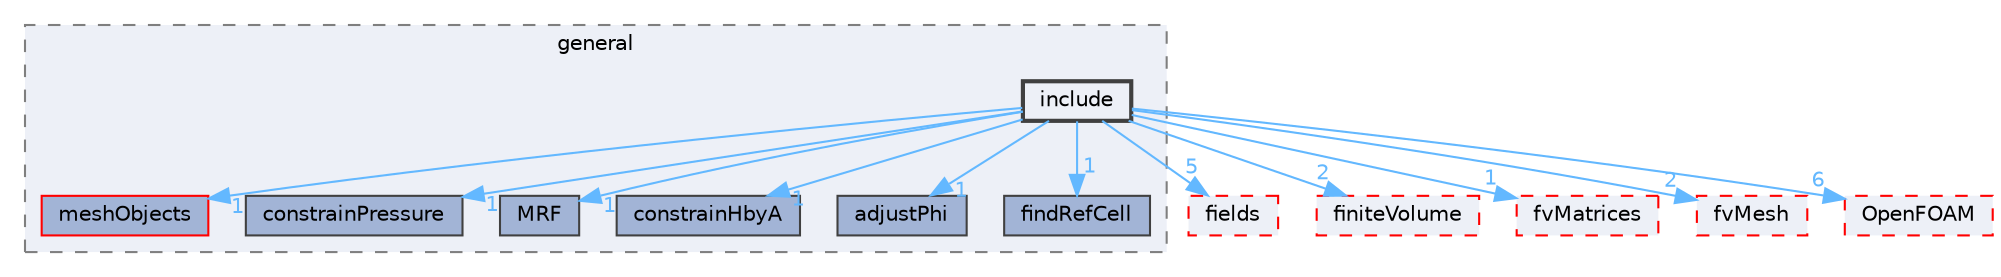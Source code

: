 digraph "src/finiteVolume/cfdTools/general/include"
{
 // LATEX_PDF_SIZE
  bgcolor="transparent";
  edge [fontname=Helvetica,fontsize=10,labelfontname=Helvetica,labelfontsize=10];
  node [fontname=Helvetica,fontsize=10,shape=box,height=0.2,width=0.4];
  compound=true
  subgraph clusterdir_c5259e3096ae0265e0b8b287024f0a94 {
    graph [ bgcolor="#edf0f7", pencolor="grey50", label="general", fontname=Helvetica,fontsize=10 style="filled,dashed", URL="dir_c5259e3096ae0265e0b8b287024f0a94.html",tooltip=""]
  dir_2298633da107559d3af2ca6e734397cc [label="meshObjects", fillcolor="#a2b4d6", color="red", style="filled", URL="dir_2298633da107559d3af2ca6e734397cc.html",tooltip=""];
  dir_35d88044bf2a37279b96fc866cac2b65 [label="constrainPressure", fillcolor="#a2b4d6", color="grey25", style="filled", URL="dir_35d88044bf2a37279b96fc866cac2b65.html",tooltip=""];
  dir_7243b91d400958ed995c5f462ce86dc2 [label="MRF", fillcolor="#a2b4d6", color="grey25", style="filled", URL="dir_7243b91d400958ed995c5f462ce86dc2.html",tooltip=""];
  dir_8f40da8903634e4efe0154a6e78f1ebf [label="constrainHbyA", fillcolor="#a2b4d6", color="grey25", style="filled", URL="dir_8f40da8903634e4efe0154a6e78f1ebf.html",tooltip=""];
  dir_b649eb2a14c57dc8823306833936b196 [label="adjustPhi", fillcolor="#a2b4d6", color="grey25", style="filled", URL="dir_b649eb2a14c57dc8823306833936b196.html",tooltip=""];
  dir_d24eedb9787c0ff52a4911e62c86e5d9 [label="findRefCell", fillcolor="#a2b4d6", color="grey25", style="filled", URL="dir_d24eedb9787c0ff52a4911e62c86e5d9.html",tooltip=""];
  dir_9575698abc4fe4969f62a525fb1da5bf [label="include", fillcolor="#edf0f7", color="grey25", style="filled,bold", URL="dir_9575698abc4fe4969f62a525fb1da5bf.html",tooltip=""];
  }
  dir_25ab4a83a983f7bb7a38b7f63bb141b7 [label="fields", fillcolor="#edf0f7", color="red", style="filled,dashed", URL="dir_25ab4a83a983f7bb7a38b7f63bb141b7.html",tooltip=""];
  dir_2ea871e4defbdbd60808750cae643c63 [label="finiteVolume", fillcolor="#edf0f7", color="red", style="filled,dashed", URL="dir_2ea871e4defbdbd60808750cae643c63.html",tooltip=""];
  dir_5d57e3901430bcc99a7ddac11a899224 [label="fvMatrices", fillcolor="#edf0f7", color="red", style="filled,dashed", URL="dir_5d57e3901430bcc99a7ddac11a899224.html",tooltip=""];
  dir_c382fa095c9c33d8673c0dd60aaef275 [label="fvMesh", fillcolor="#edf0f7", color="red", style="filled,dashed", URL="dir_c382fa095c9c33d8673c0dd60aaef275.html",tooltip=""];
  dir_c5473ff19b20e6ec4dfe5c310b3778a8 [label="OpenFOAM", fillcolor="#edf0f7", color="red", style="filled,dashed", URL="dir_c5473ff19b20e6ec4dfe5c310b3778a8.html",tooltip=""];
  dir_9575698abc4fe4969f62a525fb1da5bf->dir_2298633da107559d3af2ca6e734397cc [headlabel="1", labeldistance=1.5 headhref="dir_001798_002371.html" href="dir_001798_002371.html" color="steelblue1" fontcolor="steelblue1"];
  dir_9575698abc4fe4969f62a525fb1da5bf->dir_25ab4a83a983f7bb7a38b7f63bb141b7 [headlabel="5", labeldistance=1.5 headhref="dir_001798_001332.html" href="dir_001798_001332.html" color="steelblue1" fontcolor="steelblue1"];
  dir_9575698abc4fe4969f62a525fb1da5bf->dir_2ea871e4defbdbd60808750cae643c63 [headlabel="2", labeldistance=1.5 headhref="dir_001798_001388.html" href="dir_001798_001388.html" color="steelblue1" fontcolor="steelblue1"];
  dir_9575698abc4fe4969f62a525fb1da5bf->dir_35d88044bf2a37279b96fc866cac2b65 [headlabel="1", labeldistance=1.5 headhref="dir_001798_000649.html" href="dir_001798_000649.html" color="steelblue1" fontcolor="steelblue1"];
  dir_9575698abc4fe4969f62a525fb1da5bf->dir_5d57e3901430bcc99a7ddac11a899224 [headlabel="1", labeldistance=1.5 headhref="dir_001798_001542.html" href="dir_001798_001542.html" color="steelblue1" fontcolor="steelblue1"];
  dir_9575698abc4fe4969f62a525fb1da5bf->dir_7243b91d400958ed995c5f462ce86dc2 [headlabel="1", labeldistance=1.5 headhref="dir_001798_002462.html" href="dir_001798_002462.html" color="steelblue1" fontcolor="steelblue1"];
  dir_9575698abc4fe4969f62a525fb1da5bf->dir_8f40da8903634e4efe0154a6e78f1ebf [headlabel="1", labeldistance=1.5 headhref="dir_001798_000648.html" href="dir_001798_000648.html" color="steelblue1" fontcolor="steelblue1"];
  dir_9575698abc4fe4969f62a525fb1da5bf->dir_b649eb2a14c57dc8823306833936b196 [headlabel="1", labeldistance=1.5 headhref="dir_001798_000072.html" href="dir_001798_000072.html" color="steelblue1" fontcolor="steelblue1"];
  dir_9575698abc4fe4969f62a525fb1da5bf->dir_c382fa095c9c33d8673c0dd60aaef275 [headlabel="2", labeldistance=1.5 headhref="dir_001798_001544.html" href="dir_001798_001544.html" color="steelblue1" fontcolor="steelblue1"];
  dir_9575698abc4fe4969f62a525fb1da5bf->dir_c5473ff19b20e6ec4dfe5c310b3778a8 [headlabel="6", labeldistance=1.5 headhref="dir_001798_002695.html" href="dir_001798_002695.html" color="steelblue1" fontcolor="steelblue1"];
  dir_9575698abc4fe4969f62a525fb1da5bf->dir_d24eedb9787c0ff52a4911e62c86e5d9 [headlabel="1", labeldistance=1.5 headhref="dir_001798_001382.html" href="dir_001798_001382.html" color="steelblue1" fontcolor="steelblue1"];
}
